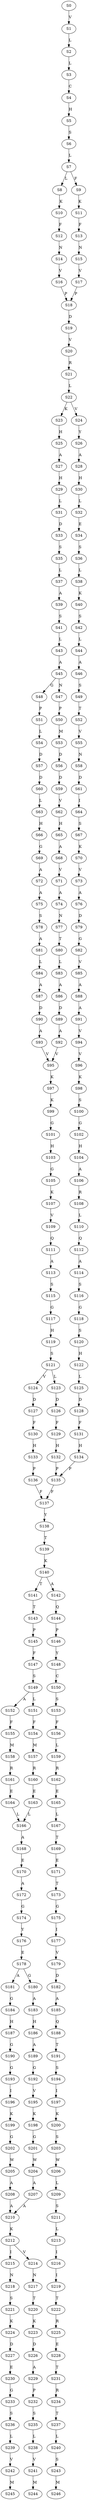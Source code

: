 strict digraph  {
	S0 -> S1 [ label = V ];
	S1 -> S2 [ label = L ];
	S2 -> S3 [ label = L ];
	S3 -> S4 [ label = C ];
	S4 -> S5 [ label = H ];
	S5 -> S6 [ label = S ];
	S6 -> S7 [ label = L ];
	S7 -> S8 [ label = L ];
	S7 -> S9 [ label = F ];
	S8 -> S10 [ label = K ];
	S9 -> S11 [ label = K ];
	S10 -> S12 [ label = F ];
	S11 -> S13 [ label = F ];
	S12 -> S14 [ label = N ];
	S13 -> S15 [ label = N ];
	S14 -> S16 [ label = V ];
	S15 -> S17 [ label = V ];
	S16 -> S18 [ label = P ];
	S17 -> S18 [ label = P ];
	S18 -> S19 [ label = D ];
	S19 -> S20 [ label = V ];
	S20 -> S21 [ label = R ];
	S21 -> S22 [ label = L ];
	S22 -> S23 [ label = K ];
	S22 -> S24 [ label = V ];
	S23 -> S25 [ label = H ];
	S24 -> S26 [ label = Y ];
	S25 -> S27 [ label = A ];
	S26 -> S28 [ label = A ];
	S27 -> S29 [ label = H ];
	S28 -> S30 [ label = H ];
	S29 -> S31 [ label = L ];
	S30 -> S32 [ label = L ];
	S31 -> S33 [ label = D ];
	S32 -> S34 [ label = E ];
	S33 -> S35 [ label = S ];
	S34 -> S36 [ label = S ];
	S35 -> S37 [ label = L ];
	S36 -> S38 [ label = L ];
	S37 -> S39 [ label = A ];
	S38 -> S40 [ label = K ];
	S39 -> S41 [ label = S ];
	S40 -> S42 [ label = S ];
	S41 -> S43 [ label = L ];
	S42 -> S44 [ label = L ];
	S43 -> S45 [ label = A ];
	S44 -> S46 [ label = A ];
	S45 -> S47 [ label = N ];
	S45 -> S48 [ label = G ];
	S46 -> S49 [ label = S ];
	S47 -> S50 [ label = P ];
	S48 -> S51 [ label = P ];
	S49 -> S52 [ label = T ];
	S50 -> S53 [ label = M ];
	S51 -> S54 [ label = L ];
	S52 -> S55 [ label = V ];
	S53 -> S56 [ label = D ];
	S54 -> S57 [ label = D ];
	S55 -> S58 [ label = N ];
	S56 -> S59 [ label = D ];
	S57 -> S60 [ label = D ];
	S58 -> S61 [ label = D ];
	S59 -> S62 [ label = V ];
	S60 -> S63 [ label = L ];
	S61 -> S64 [ label = I ];
	S62 -> S65 [ label = H ];
	S63 -> S66 [ label = H ];
	S64 -> S67 [ label = S ];
	S65 -> S68 [ label = A ];
	S66 -> S69 [ label = G ];
	S67 -> S70 [ label = K ];
	S68 -> S71 [ label = V ];
	S69 -> S72 [ label = A ];
	S70 -> S73 [ label = V ];
	S71 -> S74 [ label = A ];
	S72 -> S75 [ label = A ];
	S73 -> S76 [ label = A ];
	S74 -> S77 [ label = N ];
	S75 -> S78 [ label = S ];
	S76 -> S79 [ label = D ];
	S77 -> S80 [ label = T ];
	S78 -> S81 [ label = A ];
	S79 -> S82 [ label = G ];
	S80 -> S83 [ label = L ];
	S81 -> S84 [ label = L ];
	S82 -> S85 [ label = V ];
	S83 -> S86 [ label = A ];
	S84 -> S87 [ label = A ];
	S85 -> S88 [ label = A ];
	S86 -> S89 [ label = D ];
	S87 -> S90 [ label = D ];
	S88 -> S91 [ label = A ];
	S89 -> S92 [ label = A ];
	S90 -> S93 [ label = A ];
	S91 -> S94 [ label = V ];
	S92 -> S95 [ label = V ];
	S93 -> S95 [ label = V ];
	S94 -> S96 [ label = V ];
	S95 -> S97 [ label = K ];
	S96 -> S98 [ label = K ];
	S97 -> S99 [ label = K ];
	S98 -> S100 [ label = S ];
	S99 -> S101 [ label = G ];
	S100 -> S102 [ label = G ];
	S101 -> S103 [ label = H ];
	S102 -> S104 [ label = H ];
	S103 -> S105 [ label = G ];
	S104 -> S106 [ label = A ];
	S105 -> S107 [ label = K ];
	S106 -> S108 [ label = R ];
	S107 -> S109 [ label = V ];
	S108 -> S110 [ label = L ];
	S109 -> S111 [ label = Q ];
	S110 -> S112 [ label = Q ];
	S111 -> S113 [ label = A ];
	S112 -> S114 [ label = A ];
	S113 -> S115 [ label = S ];
	S114 -> S116 [ label = S ];
	S115 -> S117 [ label = G ];
	S116 -> S118 [ label = G ];
	S117 -> S119 [ label = H ];
	S118 -> S120 [ label = S ];
	S119 -> S121 [ label = S ];
	S120 -> S122 [ label = H ];
	S121 -> S123 [ label = L ];
	S121 -> S124 [ label = V ];
	S122 -> S125 [ label = L ];
	S123 -> S126 [ label = D ];
	S124 -> S127 [ label = D ];
	S125 -> S128 [ label = D ];
	S126 -> S129 [ label = F ];
	S127 -> S130 [ label = F ];
	S128 -> S131 [ label = F ];
	S129 -> S132 [ label = H ];
	S130 -> S133 [ label = H ];
	S131 -> S134 [ label = H ];
	S132 -> S135 [ label = P ];
	S133 -> S136 [ label = P ];
	S134 -> S135 [ label = P ];
	S135 -> S137 [ label = F ];
	S136 -> S137 [ label = F ];
	S137 -> S138 [ label = Y ];
	S138 -> S139 [ label = T ];
	S139 -> S140 [ label = K ];
	S140 -> S141 [ label = T ];
	S140 -> S142 [ label = A ];
	S141 -> S143 [ label = T ];
	S142 -> S144 [ label = Q ];
	S143 -> S145 [ label = P ];
	S144 -> S146 [ label = P ];
	S145 -> S147 [ label = F ];
	S146 -> S148 [ label = Y ];
	S147 -> S149 [ label = S ];
	S148 -> S150 [ label = C ];
	S149 -> S151 [ label = L ];
	S149 -> S152 [ label = A ];
	S150 -> S153 [ label = S ];
	S151 -> S154 [ label = F ];
	S152 -> S155 [ label = F ];
	S153 -> S156 [ label = F ];
	S154 -> S157 [ label = M ];
	S155 -> S158 [ label = M ];
	S156 -> S159 [ label = L ];
	S157 -> S160 [ label = R ];
	S158 -> S161 [ label = R ];
	S159 -> S162 [ label = R ];
	S160 -> S163 [ label = E ];
	S161 -> S164 [ label = E ];
	S162 -> S165 [ label = E ];
	S163 -> S166 [ label = L ];
	S164 -> S166 [ label = L ];
	S165 -> S167 [ label = L ];
	S166 -> S168 [ label = A ];
	S167 -> S169 [ label = T ];
	S168 -> S170 [ label = E ];
	S169 -> S171 [ label = E ];
	S170 -> S172 [ label = A ];
	S171 -> S173 [ label = T ];
	S172 -> S174 [ label = G ];
	S173 -> S175 [ label = G ];
	S174 -> S176 [ label = Y ];
	S175 -> S177 [ label = I ];
	S176 -> S178 [ label = E ];
	S177 -> S179 [ label = V ];
	S178 -> S180 [ label = G ];
	S178 -> S181 [ label = A ];
	S179 -> S182 [ label = D ];
	S180 -> S183 [ label = A ];
	S181 -> S184 [ label = G ];
	S182 -> S185 [ label = A ];
	S183 -> S186 [ label = H ];
	S184 -> S187 [ label = H ];
	S185 -> S188 [ label = Q ];
	S186 -> S189 [ label = A ];
	S187 -> S190 [ label = G ];
	S188 -> S191 [ label = T ];
	S189 -> S192 [ label = G ];
	S190 -> S193 [ label = G ];
	S191 -> S194 [ label = S ];
	S192 -> S195 [ label = V ];
	S193 -> S196 [ label = I ];
	S194 -> S197 [ label = I ];
	S195 -> S198 [ label = K ];
	S196 -> S199 [ label = K ];
	S197 -> S200 [ label = K ];
	S198 -> S201 [ label = G ];
	S199 -> S202 [ label = G ];
	S200 -> S203 [ label = S ];
	S201 -> S204 [ label = W ];
	S202 -> S205 [ label = W ];
	S203 -> S206 [ label = W ];
	S204 -> S207 [ label = A ];
	S205 -> S208 [ label = A ];
	S206 -> S209 [ label = L ];
	S207 -> S210 [ label = A ];
	S208 -> S210 [ label = A ];
	S209 -> S211 [ label = S ];
	S210 -> S212 [ label = K ];
	S211 -> S213 [ label = L ];
	S212 -> S214 [ label = V ];
	S212 -> S215 [ label = I ];
	S213 -> S216 [ label = I ];
	S214 -> S217 [ label = N ];
	S215 -> S218 [ label = N ];
	S216 -> S219 [ label = I ];
	S217 -> S220 [ label = T ];
	S218 -> S221 [ label = S ];
	S219 -> S222 [ label = T ];
	S220 -> S223 [ label = K ];
	S221 -> S224 [ label = K ];
	S222 -> S225 [ label = R ];
	S223 -> S226 [ label = D ];
	S224 -> S227 [ label = D ];
	S225 -> S228 [ label = E ];
	S226 -> S229 [ label = A ];
	S227 -> S230 [ label = E ];
	S228 -> S231 [ label = T ];
	S229 -> S232 [ label = P ];
	S230 -> S233 [ label = G ];
	S231 -> S234 [ label = R ];
	S232 -> S235 [ label = S ];
	S233 -> S236 [ label = S ];
	S234 -> S237 [ label = T ];
	S235 -> S238 [ label = L ];
	S236 -> S239 [ label = L ];
	S237 -> S240 [ label = L ];
	S238 -> S241 [ label = V ];
	S239 -> S242 [ label = V ];
	S240 -> S243 [ label = S ];
	S241 -> S244 [ label = M ];
	S242 -> S245 [ label = M ];
	S243 -> S246 [ label = M ];
}
